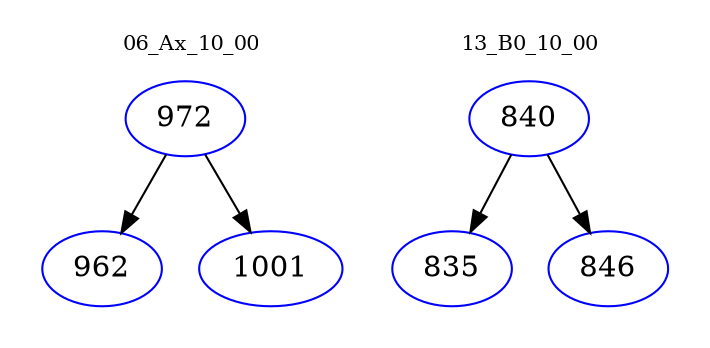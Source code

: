 digraph{
subgraph cluster_0 {
color = white
label = "06_Ax_10_00";
fontsize=10;
T0_972 [label="972", color="blue"]
T0_972 -> T0_962 [color="black"]
T0_962 [label="962", color="blue"]
T0_972 -> T0_1001 [color="black"]
T0_1001 [label="1001", color="blue"]
}
subgraph cluster_1 {
color = white
label = "13_B0_10_00";
fontsize=10;
T1_840 [label="840", color="blue"]
T1_840 -> T1_835 [color="black"]
T1_835 [label="835", color="blue"]
T1_840 -> T1_846 [color="black"]
T1_846 [label="846", color="blue"]
}
}
